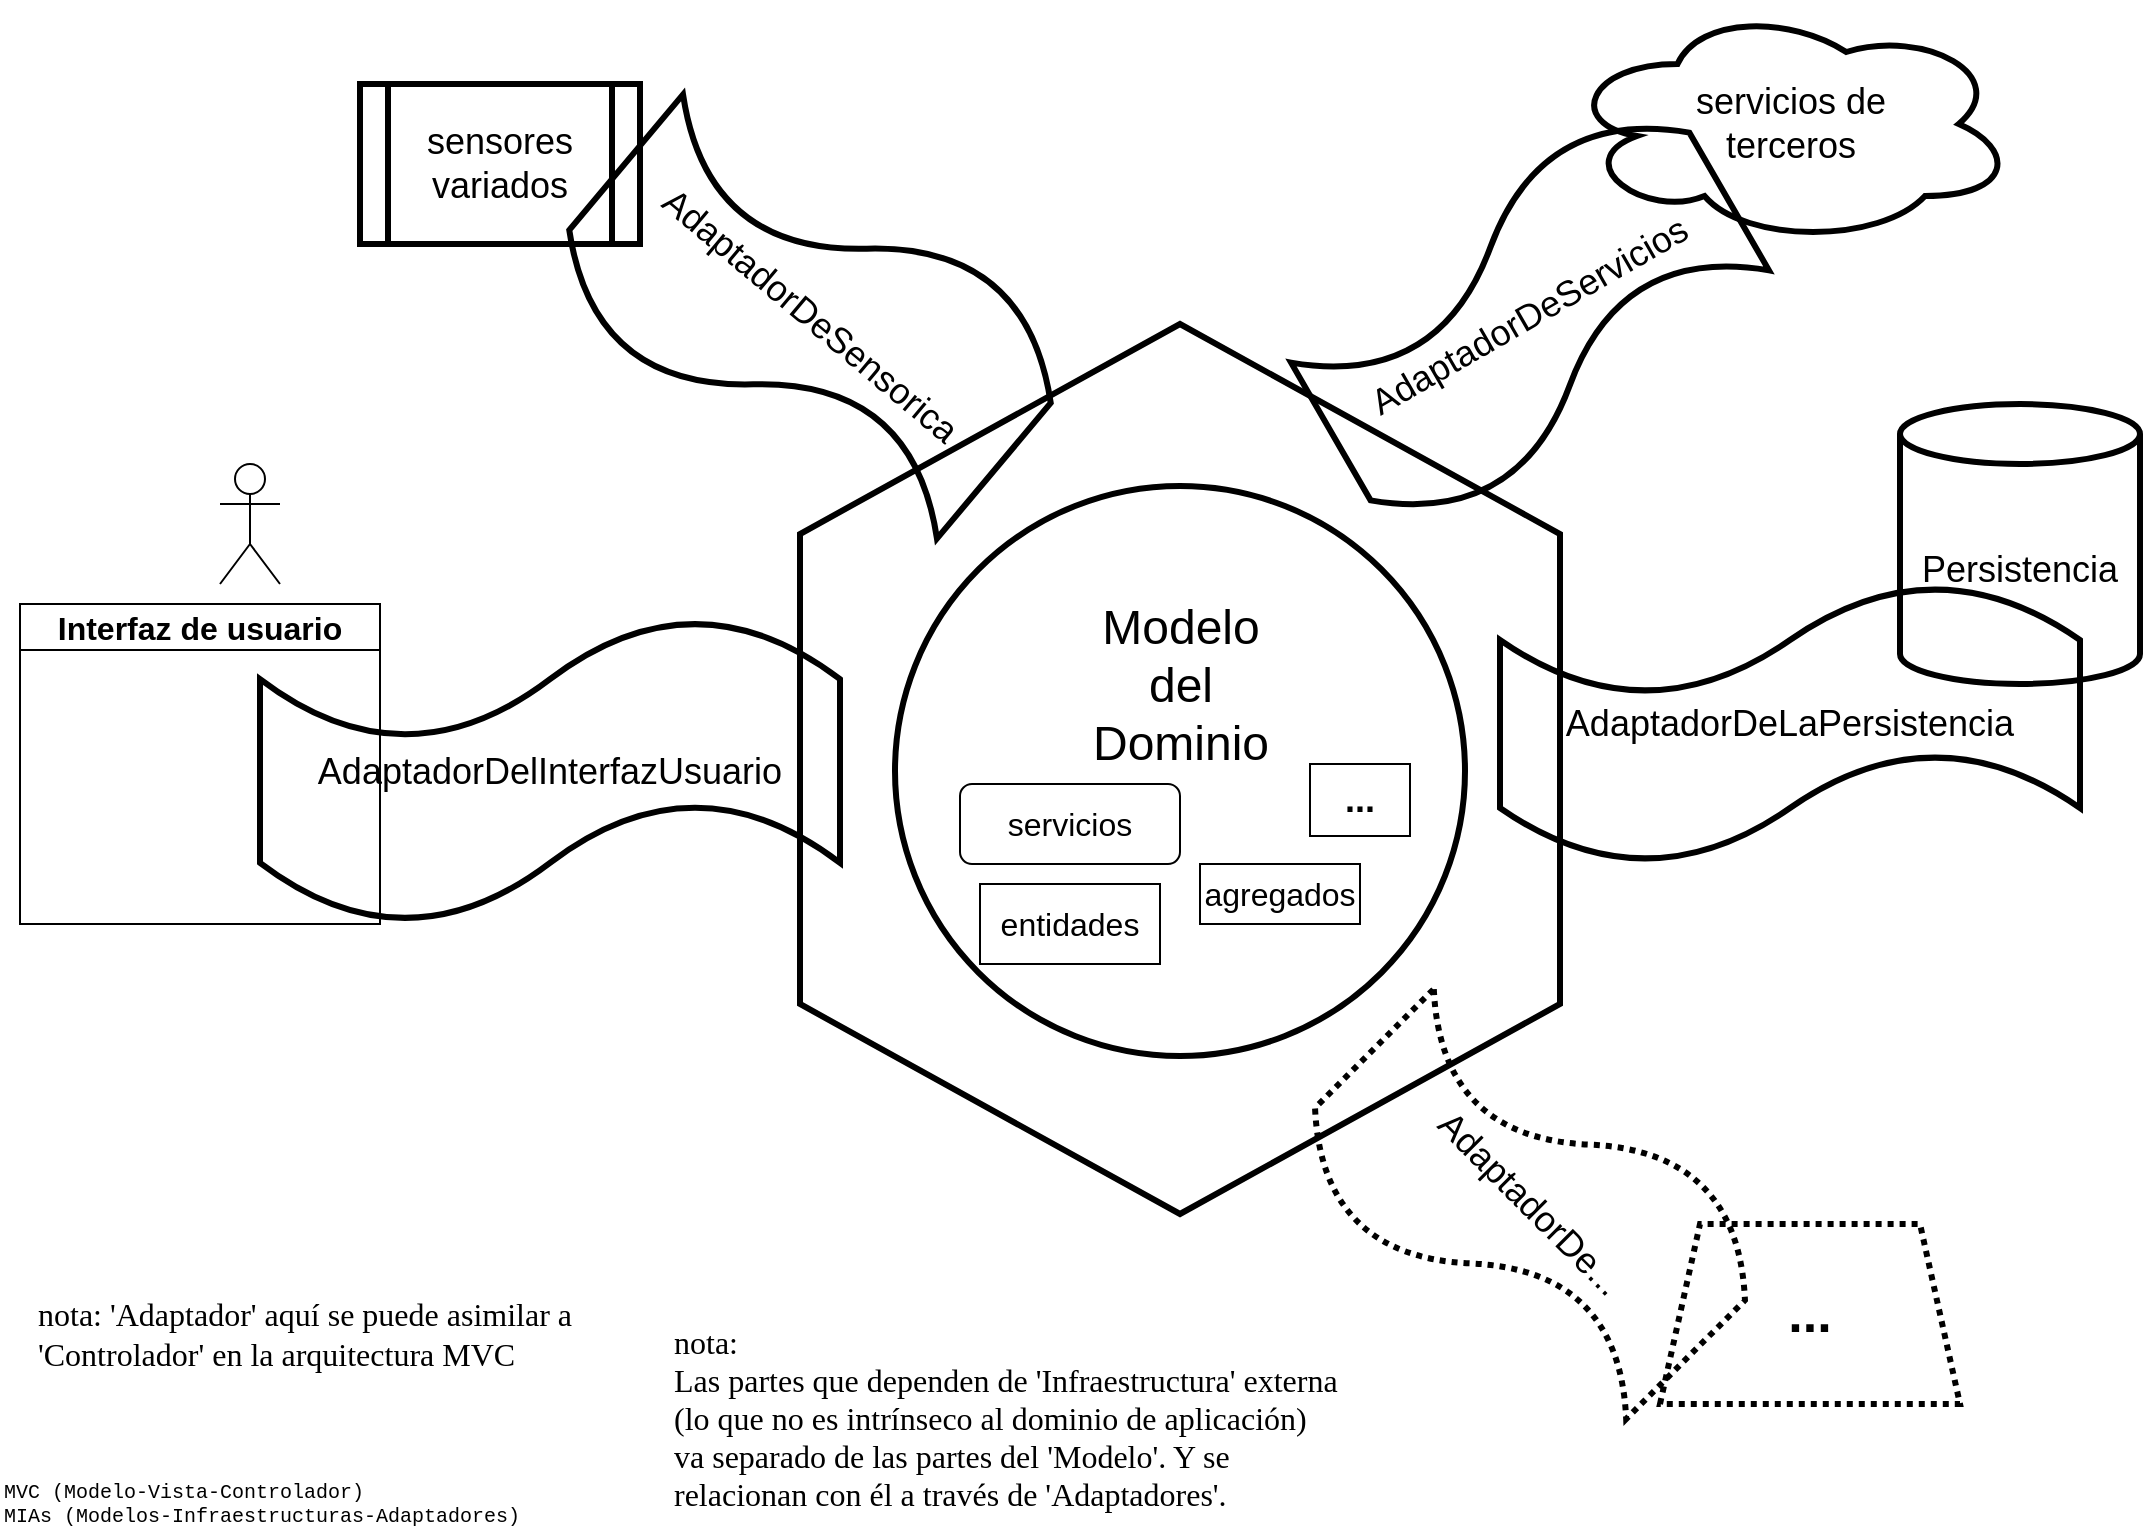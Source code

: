 <mxfile version="20.7.4" type="device"><diagram id="sLd28hrPQAazG4dD98bf" name="1-orria"><mxGraphModel dx="1240" dy="934" grid="1" gridSize="10" guides="1" tooltips="1" connect="1" arrows="1" fold="1" page="1" pageScale="1" pageWidth="1169" pageHeight="827" math="0" shadow="0"><root><mxCell id="0"/><mxCell id="1" parent="0"/><mxCell id="tGEtdH3Gqcsl7GScTYYU-3" value="Interfaz de usuario" style="swimlane;whiteSpace=wrap;html=1;fontSize=16;" parent="1" vertex="1"><mxGeometry x="70" y="320" width="180" height="160" as="geometry"/></mxCell><mxCell id="tGEtdH3Gqcsl7GScTYYU-4" value="" style="shape=umlActor;verticalLabelPosition=bottom;verticalAlign=top;html=1;outlineConnect=0;" parent="1" vertex="1"><mxGeometry x="170" y="250" width="30" height="60" as="geometry"/></mxCell><mxCell id="tGEtdH3Gqcsl7GScTYYU-7" value="" style="shape=hexagon;perimeter=hexagonPerimeter2;whiteSpace=wrap;html=1;fixedSize=1;strokeWidth=3;size=105;direction=south;fillColor=none;" parent="1" vertex="1"><mxGeometry x="460" y="180" width="380" height="445" as="geometry"/></mxCell><mxCell id="tGEtdH3Gqcsl7GScTYYU-8" value="Modelo&lt;br style=&quot;font-size: 24px;&quot;&gt;del&lt;br style=&quot;font-size: 24px;&quot;&gt;Dominio&lt;br&gt;&lt;br&gt;&lt;br&gt;&lt;br&gt;" style="ellipse;whiteSpace=wrap;html=1;aspect=fixed;strokeWidth=3;fillColor=none;fontSize=24;" parent="1" vertex="1"><mxGeometry x="507.5" y="261" width="285" height="285" as="geometry"/></mxCell><mxCell id="tGEtdH3Gqcsl7GScTYYU-9" value="Persistencia" style="shape=cylinder3;whiteSpace=wrap;html=1;boundedLbl=1;backgroundOutline=1;size=15;strokeWidth=3;fontSize=18;fillColor=none;" parent="1" vertex="1"><mxGeometry x="1010" y="220" width="120" height="140" as="geometry"/></mxCell><mxCell id="tGEtdH3Gqcsl7GScTYYU-10" value="AdaptadorDeLaPersistencia" style="shape=tape;whiteSpace=wrap;html=1;strokeWidth=3;fontSize=18;fillColor=none;" parent="1" vertex="1"><mxGeometry x="810" y="310" width="290" height="140" as="geometry"/></mxCell><mxCell id="tGEtdH3Gqcsl7GScTYYU-11" value="AdaptadorDelInterfazUsuario" style="shape=tape;whiteSpace=wrap;html=1;strokeWidth=3;fontSize=18;fillColor=none;" parent="1" vertex="1"><mxGeometry x="190" y="327" width="290" height="153" as="geometry"/></mxCell><mxCell id="tGEtdH3Gqcsl7GScTYYU-13" value="sensores variados" style="shape=process;whiteSpace=wrap;html=1;backgroundOutline=1;strokeWidth=3;fontSize=18;fillColor=none;" parent="1" vertex="1"><mxGeometry x="240" y="60" width="140" height="80" as="geometry"/></mxCell><mxCell id="tGEtdH3Gqcsl7GScTYYU-14" value="AdaptadorDeSensorica" style="shape=tape;whiteSpace=wrap;html=1;strokeWidth=3;fontSize=18;fillColor=none;rotation=40;" parent="1" vertex="1"><mxGeometry x="345" y="102.5" width="240" height="147.5" as="geometry"/></mxCell><mxCell id="tGEtdH3Gqcsl7GScTYYU-15" value="servicios de&lt;br style=&quot;font-size: 18px;&quot;&gt;terceros" style="ellipse;shape=cloud;whiteSpace=wrap;html=1;strokeWidth=3;fontSize=18;fillColor=none;" parent="1" vertex="1"><mxGeometry x="842.5" y="20" width="225" height="120" as="geometry"/></mxCell><mxCell id="tGEtdH3Gqcsl7GScTYYU-16" value="AdaptadorDeServicios" style="shape=tape;whiteSpace=wrap;html=1;strokeWidth=3;fontSize=18;fillColor=none;rotation=-30;" parent="1" vertex="1"><mxGeometry x="710" y="110" width="230" height="132.5" as="geometry"/></mxCell><mxCell id="tGEtdH3Gqcsl7GScTYYU-17" value="AdaptadorDe..." style="shape=tape;whiteSpace=wrap;html=1;strokeWidth=3;fontSize=18;fillColor=none;dashed=1;dashPattern=1 1;rotation=45;" parent="1" vertex="1"><mxGeometry x="715" y="550" width="220" height="140" as="geometry"/></mxCell><mxCell id="tGEtdH3Gqcsl7GScTYYU-18" value="..." style="shape=trapezoid;perimeter=trapezoidPerimeter;whiteSpace=wrap;html=1;fixedSize=1;dashed=1;dashPattern=1 1;strokeWidth=3;fontSize=26;fillColor=none;fontStyle=1" parent="1" vertex="1"><mxGeometry x="890" y="630" width="150" height="90" as="geometry"/></mxCell><mxCell id="tGEtdH3Gqcsl7GScTYYU-19" value="entidades" style="rounded=0;whiteSpace=wrap;html=1;strokeWidth=1;fontSize=16;fillColor=none;" parent="1" vertex="1"><mxGeometry x="550" y="460" width="90" height="40" as="geometry"/></mxCell><mxCell id="tGEtdH3Gqcsl7GScTYYU-20" value="servicios" style="rounded=1;whiteSpace=wrap;html=1;strokeWidth=1;fontSize=16;fillColor=none;" parent="1" vertex="1"><mxGeometry x="540" y="410" width="110" height="40" as="geometry"/></mxCell><mxCell id="tGEtdH3Gqcsl7GScTYYU-22" value="agregados" style="rounded=0;whiteSpace=wrap;html=1;strokeWidth=1;fontSize=16;fillColor=none;" parent="1" vertex="1"><mxGeometry x="660" y="450" width="80" height="30" as="geometry"/></mxCell><mxCell id="tGEtdH3Gqcsl7GScTYYU-23" value="..." style="rounded=0;whiteSpace=wrap;html=1;strokeWidth=1;fontSize=18;fillColor=none;fontStyle=1" parent="1" vertex="1"><mxGeometry x="715" y="400" width="50" height="36" as="geometry"/></mxCell><mxCell id="ul896rvBG5Ns162f8SaG-1" value="nota: &lt;br&gt;Las partes que dependen de 'Infraestructura' externa (lo que no es intrínseco al dominio de aplicación) va separado de las partes del 'Modelo'. Y se relacionan con él a través de 'Adaptadores'." style="text;html=1;strokeColor=none;fillColor=none;align=left;verticalAlign=middle;whiteSpace=wrap;rounded=0;strokeWidth=1;fontSize=16;fontFamily=Times New Roman;" vertex="1" parent="1"><mxGeometry x="395" y="670" width="335" height="113.75" as="geometry"/></mxCell><mxCell id="ul896rvBG5Ns162f8SaG-2" value="MVC (Modelo-Vista-Controlador)&lt;br style=&quot;font-size: 10px;&quot;&gt;&lt;span style=&quot;text-align: center; font-size: 10px;&quot;&gt;MIAs (Modelos-Infraestructuras-Adaptadores)&lt;/span&gt;" style="text;html=1;strokeColor=none;fillColor=none;align=left;verticalAlign=middle;whiteSpace=wrap;rounded=0;strokeWidth=1;fontSize=10;fontFamily=Courier New;" vertex="1" parent="1"><mxGeometry x="60" y="756.75" width="323" height="27" as="geometry"/></mxCell><mxCell id="ul896rvBG5Ns162f8SaG-3" value="nota: 'Adaptador' aquí se puede asimilar a 'Controlador' en la arquitectura MVC" style="text;html=1;strokeColor=none;fillColor=none;align=left;verticalAlign=middle;whiteSpace=wrap;rounded=0;strokeWidth=1;fontSize=16;fontFamily=Times New Roman;" vertex="1" parent="1"><mxGeometry x="76.5" y="660" width="290" height="50" as="geometry"/></mxCell></root></mxGraphModel></diagram></mxfile>